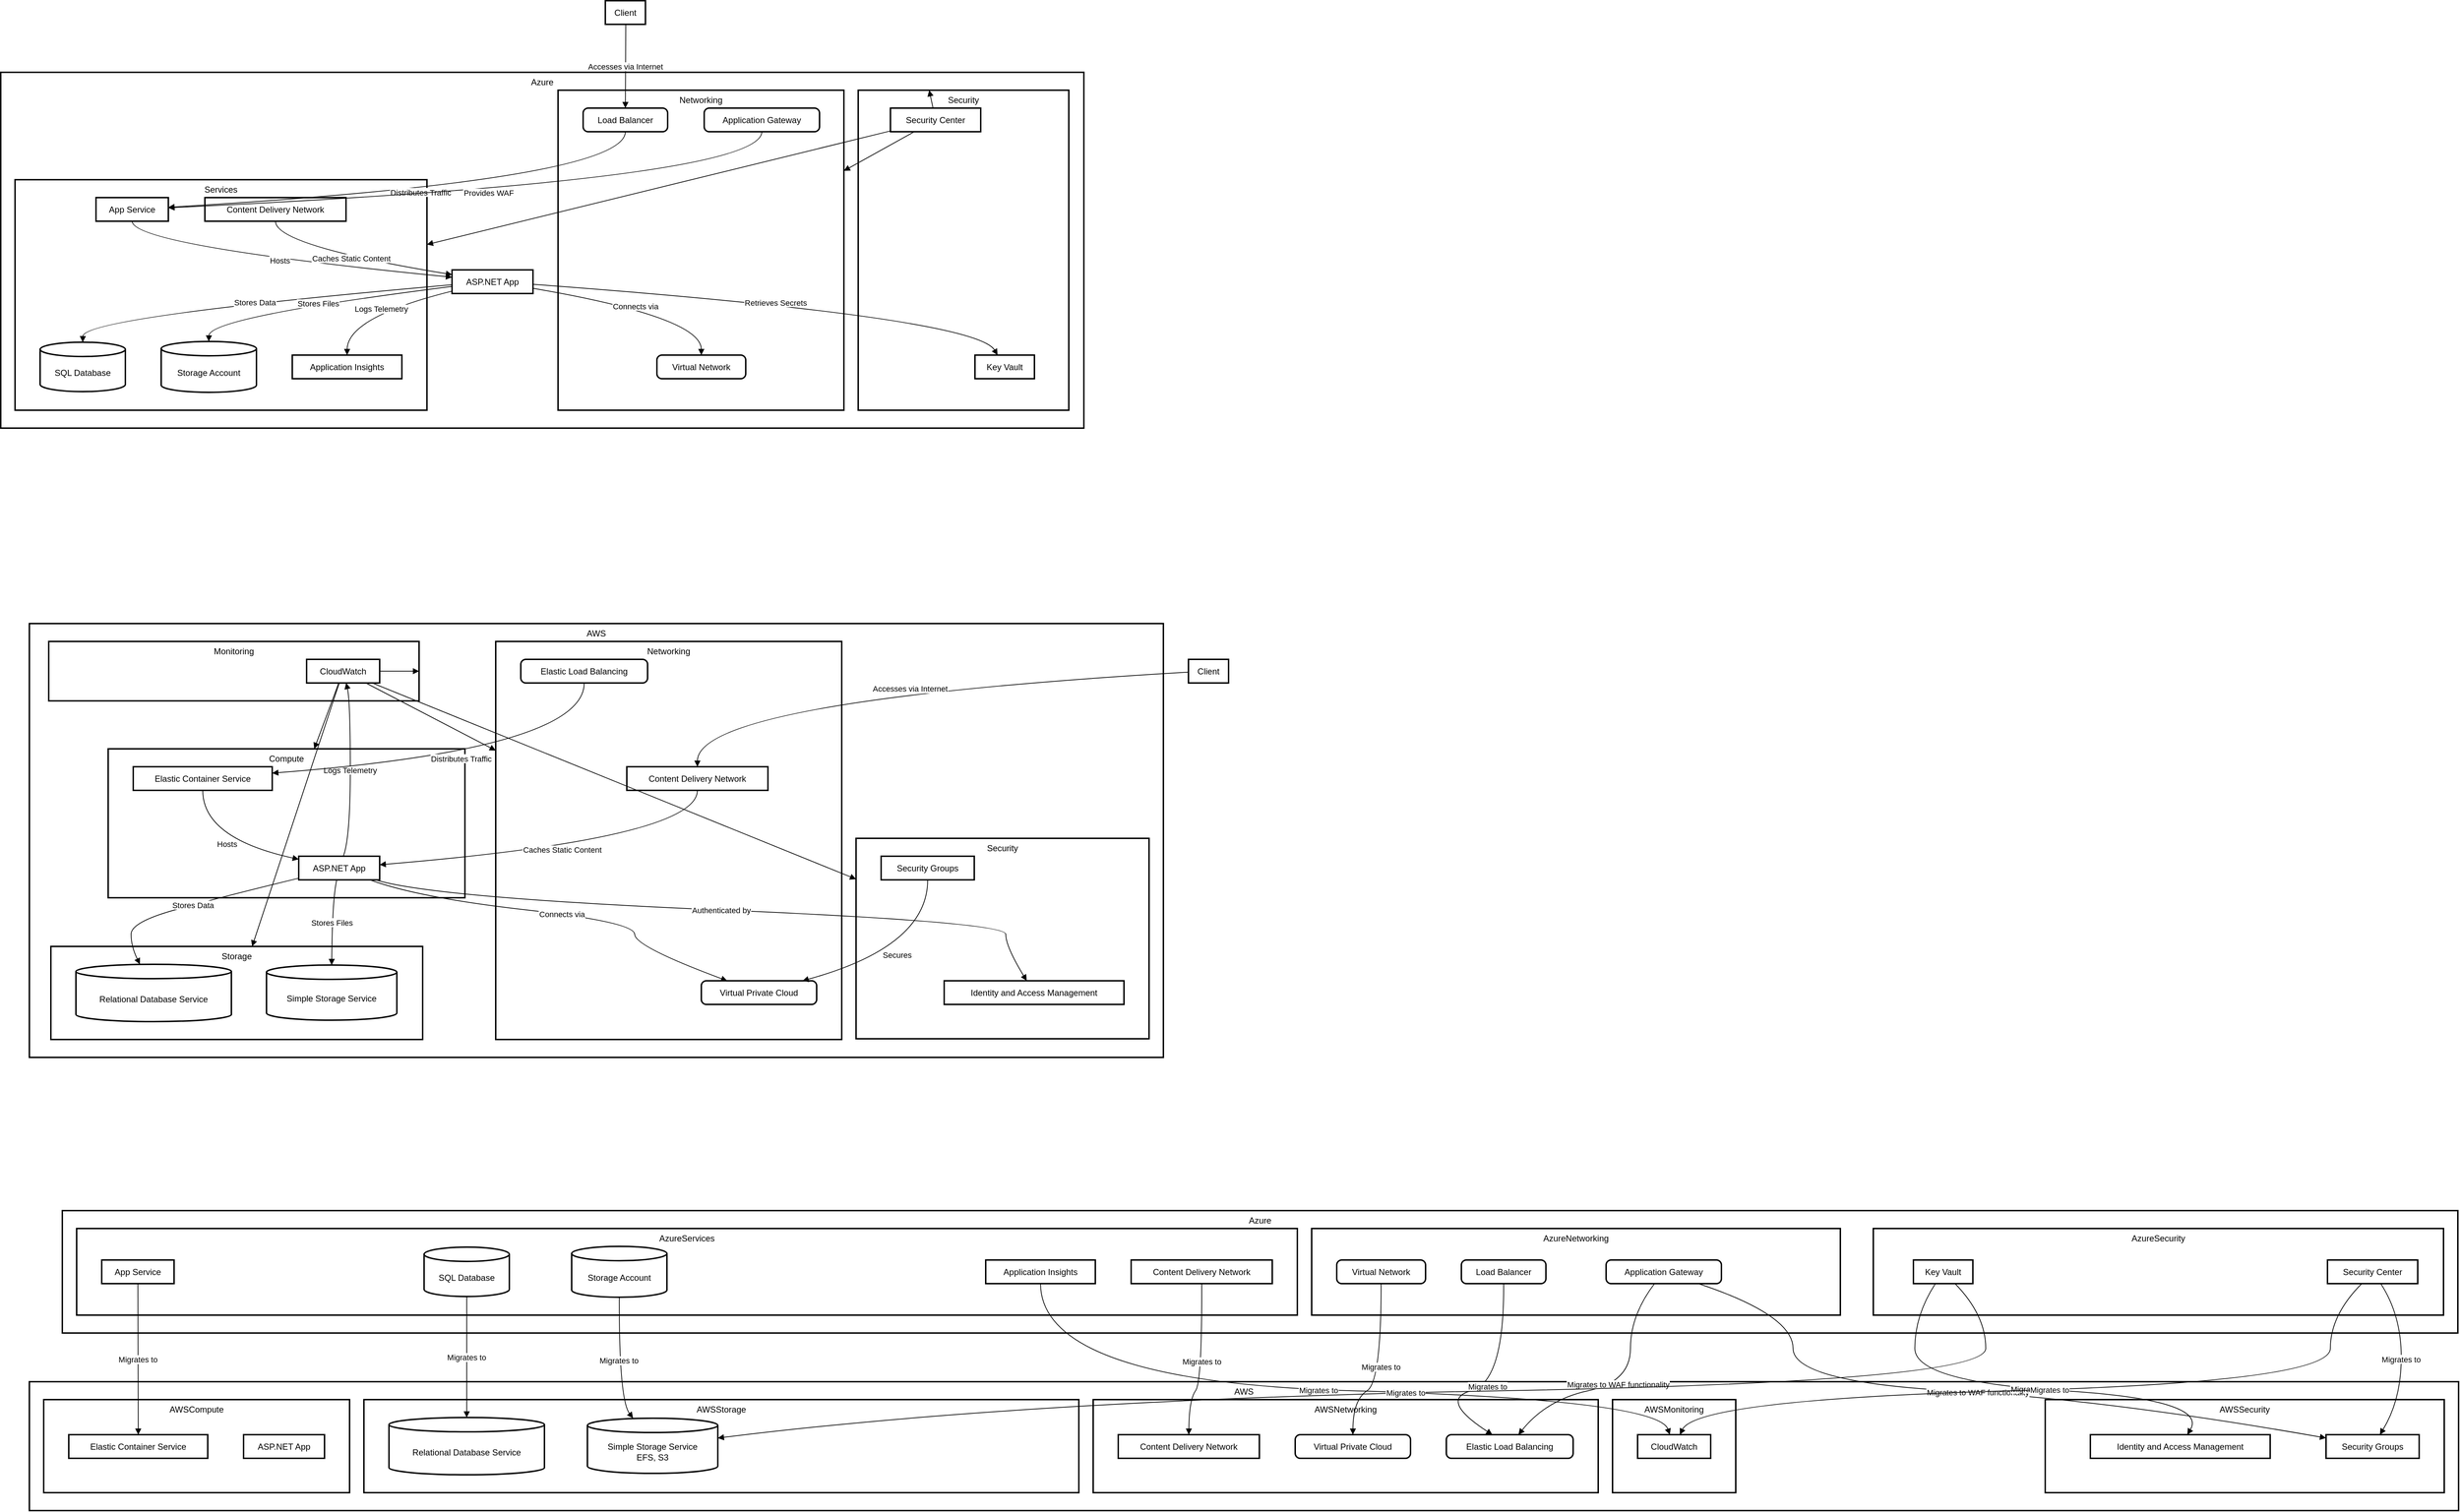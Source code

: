 <mxfile version="24.5.5" type="github">
  <diagram name="Page-1" id="OQjiXmflaJWMlj4Q_x97">
    <mxGraphModel dx="1149" dy="787" grid="1" gridSize="10" guides="1" tooltips="1" connect="1" arrows="1" fold="1" page="1" pageScale="1" pageWidth="850" pageHeight="1100" math="0" shadow="0">
      <root>
        <mxCell id="0" />
        <mxCell id="1" parent="0" />
        <mxCell id="usXnJbfVH1YQq9BXnYpf-1" value="Azure" style="whiteSpace=wrap;strokeWidth=2;verticalAlign=top;" vertex="1" parent="1">
          <mxGeometry x="20" y="120" width="1512" height="497" as="geometry" />
        </mxCell>
        <mxCell id="usXnJbfVH1YQq9BXnYpf-2" value="Services" style="whiteSpace=wrap;strokeWidth=2;verticalAlign=top;" vertex="1" parent="1">
          <mxGeometry x="40" y="270" width="575" height="322" as="geometry" />
        </mxCell>
        <mxCell id="usXnJbfVH1YQq9BXnYpf-3" value="Networking" style="whiteSpace=wrap;strokeWidth=2;verticalAlign=top;" vertex="1" parent="1">
          <mxGeometry x="798" y="145" width="399" height="447" as="geometry" />
        </mxCell>
        <mxCell id="usXnJbfVH1YQq9BXnYpf-4" value="Security" style="whiteSpace=wrap;strokeWidth=2;verticalAlign=top;" vertex="1" parent="1">
          <mxGeometry x="1217" y="145" width="294" height="447" as="geometry" />
        </mxCell>
        <mxCell id="usXnJbfVH1YQq9BXnYpf-5" value="ASP.NET App" style="whiteSpace=wrap;strokeWidth=2;" vertex="1" parent="1">
          <mxGeometry x="650" y="396" width="113" height="33" as="geometry" />
        </mxCell>
        <mxCell id="usXnJbfVH1YQq9BXnYpf-6" value="Key Vault" style="whiteSpace=wrap;strokeWidth=2;" vertex="1" parent="1">
          <mxGeometry x="1380" y="515" width="83" height="33" as="geometry" />
        </mxCell>
        <mxCell id="usXnJbfVH1YQq9BXnYpf-7" value="Security Center" style="whiteSpace=wrap;strokeWidth=2;" vertex="1" parent="1">
          <mxGeometry x="1262" y="170" width="126" height="33" as="geometry" />
        </mxCell>
        <mxCell id="usXnJbfVH1YQq9BXnYpf-8" value="Virtual Network" style="rounded=1;absoluteArcSize=1;arcSize=14;whiteSpace=wrap;strokeWidth=2;" vertex="1" parent="1">
          <mxGeometry x="936" y="515" width="124" height="33" as="geometry" />
        </mxCell>
        <mxCell id="usXnJbfVH1YQq9BXnYpf-9" value="Load Balancer" style="rounded=1;absoluteArcSize=1;arcSize=14;whiteSpace=wrap;strokeWidth=2;" vertex="1" parent="1">
          <mxGeometry x="833" y="170" width="118" height="33" as="geometry" />
        </mxCell>
        <mxCell id="usXnJbfVH1YQq9BXnYpf-10" value="Application Gateway" style="rounded=1;absoluteArcSize=1;arcSize=14;whiteSpace=wrap;strokeWidth=2;" vertex="1" parent="1">
          <mxGeometry x="1002" y="170" width="161" height="33" as="geometry" />
        </mxCell>
        <mxCell id="usXnJbfVH1YQq9BXnYpf-11" value="App Service" style="whiteSpace=wrap;strokeWidth=2;" vertex="1" parent="1">
          <mxGeometry x="153" y="295" width="101" height="33" as="geometry" />
        </mxCell>
        <mxCell id="usXnJbfVH1YQq9BXnYpf-12" value="SQL Database" style="shape=cylinder3;boundedLbl=1;backgroundOutline=1;size=10;strokeWidth=2;whiteSpace=wrap;" vertex="1" parent="1">
          <mxGeometry x="75" y="497" width="119" height="69" as="geometry" />
        </mxCell>
        <mxCell id="usXnJbfVH1YQq9BXnYpf-13" value="Storage Account" style="shape=cylinder3;boundedLbl=1;backgroundOutline=1;size=10;strokeWidth=2;whiteSpace=wrap;" vertex="1" parent="1">
          <mxGeometry x="244" y="496" width="133" height="71" as="geometry" />
        </mxCell>
        <mxCell id="usXnJbfVH1YQq9BXnYpf-14" value="Application Insights" style="whiteSpace=wrap;strokeWidth=2;" vertex="1" parent="1">
          <mxGeometry x="427" y="515" width="153" height="33" as="geometry" />
        </mxCell>
        <mxCell id="usXnJbfVH1YQq9BXnYpf-15" value="Content Delivery Network" style="whiteSpace=wrap;strokeWidth=2;" vertex="1" parent="1">
          <mxGeometry x="305" y="295" width="197" height="33" as="geometry" />
        </mxCell>
        <mxCell id="usXnJbfVH1YQq9BXnYpf-16" value="Client" style="whiteSpace=wrap;strokeWidth=2;" vertex="1" parent="1">
          <mxGeometry x="864" y="20" width="56" height="33" as="geometry" />
        </mxCell>
        <mxCell id="usXnJbfVH1YQq9BXnYpf-17" value="Accesses via Internet" style="curved=1;startArrow=none;endArrow=block;exitX=0.51;exitY=0.99;entryX=0.5;entryY=0.01;rounded=0;" edge="1" parent="1" source="usXnJbfVH1YQq9BXnYpf-16" target="usXnJbfVH1YQq9BXnYpf-9">
          <mxGeometry relative="1" as="geometry">
            <Array as="points" />
          </mxGeometry>
        </mxCell>
        <mxCell id="usXnJbfVH1YQq9BXnYpf-18" value="Hosts" style="curved=1;startArrow=none;endArrow=block;exitX=0.5;exitY=1;entryX=0;entryY=0.31;rounded=0;" edge="1" parent="1" source="usXnJbfVH1YQq9BXnYpf-11" target="usXnJbfVH1YQq9BXnYpf-5">
          <mxGeometry relative="1" as="geometry">
            <Array as="points">
              <mxPoint x="204" y="362" />
            </Array>
          </mxGeometry>
        </mxCell>
        <mxCell id="usXnJbfVH1YQq9BXnYpf-19" value="Stores Data" style="curved=1;startArrow=none;endArrow=block;exitX=0;exitY=0.63;entryX=0.5;entryY=0;rounded=0;" edge="1" parent="1" source="usXnJbfVH1YQq9BXnYpf-5" target="usXnJbfVH1YQq9BXnYpf-12">
          <mxGeometry relative="1" as="geometry">
            <Array as="points">
              <mxPoint x="135" y="462" />
            </Array>
          </mxGeometry>
        </mxCell>
        <mxCell id="usXnJbfVH1YQq9BXnYpf-20" value="Stores Files" style="curved=1;startArrow=none;endArrow=block;exitX=0;exitY=0.7;entryX=0.5;entryY=0;rounded=0;" edge="1" parent="1" source="usXnJbfVH1YQq9BXnYpf-5" target="usXnJbfVH1YQq9BXnYpf-13">
          <mxGeometry relative="1" as="geometry">
            <Array as="points">
              <mxPoint x="311" y="462" />
            </Array>
          </mxGeometry>
        </mxCell>
        <mxCell id="usXnJbfVH1YQq9BXnYpf-21" value="Logs Telemetry" style="curved=1;startArrow=none;endArrow=block;exitX=0;exitY=0.9;entryX=0.5;entryY=0;rounded=0;" edge="1" parent="1" source="usXnJbfVH1YQq9BXnYpf-5" target="usXnJbfVH1YQq9BXnYpf-14">
          <mxGeometry relative="1" as="geometry">
            <Array as="points">
              <mxPoint x="504" y="462" />
            </Array>
          </mxGeometry>
        </mxCell>
        <mxCell id="usXnJbfVH1YQq9BXnYpf-22" value="Caches Static Content" style="curved=1;startArrow=none;endArrow=block;exitX=0.5;exitY=1;entryX=0;entryY=0.2;rounded=0;" edge="1" parent="1" source="usXnJbfVH1YQq9BXnYpf-15" target="usXnJbfVH1YQq9BXnYpf-5">
          <mxGeometry relative="1" as="geometry">
            <Array as="points">
              <mxPoint x="403" y="362" />
            </Array>
          </mxGeometry>
        </mxCell>
        <mxCell id="usXnJbfVH1YQq9BXnYpf-23" value="Connects via" style="curved=1;startArrow=none;endArrow=block;exitX=1;exitY=0.78;entryX=0.5;entryY=0;rounded=0;" edge="1" parent="1" source="usXnJbfVH1YQq9BXnYpf-5" target="usXnJbfVH1YQq9BXnYpf-8">
          <mxGeometry relative="1" as="geometry">
            <Array as="points">
              <mxPoint x="998" y="462" />
            </Array>
          </mxGeometry>
        </mxCell>
        <mxCell id="usXnJbfVH1YQq9BXnYpf-24" value="Distributes Traffic" style="curved=1;startArrow=none;endArrow=block;exitX=0.5;exitY=0.99;entryX=1.01;entryY=0.41;rounded=0;" edge="1" parent="1" source="usXnJbfVH1YQq9BXnYpf-9" target="usXnJbfVH1YQq9BXnYpf-11">
          <mxGeometry relative="1" as="geometry">
            <Array as="points">
              <mxPoint x="892" y="270" />
            </Array>
          </mxGeometry>
        </mxCell>
        <mxCell id="usXnJbfVH1YQq9BXnYpf-25" value="Provides WAF" style="curved=1;startArrow=none;endArrow=block;exitX=0.5;exitY=0.99;entryX=1.01;entryY=0.43;rounded=0;" edge="1" parent="1" source="usXnJbfVH1YQq9BXnYpf-10" target="usXnJbfVH1YQq9BXnYpf-11">
          <mxGeometry relative="1" as="geometry">
            <Array as="points">
              <mxPoint x="1082" y="270" />
            </Array>
          </mxGeometry>
        </mxCell>
        <mxCell id="usXnJbfVH1YQq9BXnYpf-26" value="Retrieves Secrets" style="curved=1;startArrow=none;endArrow=block;exitX=1;exitY=0.61;entryX=0.38;entryY=0;rounded=0;" edge="1" parent="1" source="usXnJbfVH1YQq9BXnYpf-5" target="usXnJbfVH1YQq9BXnYpf-6">
          <mxGeometry relative="1" as="geometry">
            <Array as="points">
              <mxPoint x="1380" y="462" />
            </Array>
          </mxGeometry>
        </mxCell>
        <mxCell id="usXnJbfVH1YQq9BXnYpf-27" value="" style="curved=1;startArrow=none;endArrow=block;rounded=0;" edge="1" parent="1" source="usXnJbfVH1YQq9BXnYpf-7" target="usXnJbfVH1YQq9BXnYpf-2">
          <mxGeometry relative="1" as="geometry">
            <Array as="points" />
          </mxGeometry>
        </mxCell>
        <mxCell id="usXnJbfVH1YQq9BXnYpf-28" value="" style="curved=1;startArrow=none;endArrow=block;rounded=0;" edge="1" parent="1" source="usXnJbfVH1YQq9BXnYpf-7" target="usXnJbfVH1YQq9BXnYpf-3">
          <mxGeometry relative="1" as="geometry">
            <Array as="points" />
          </mxGeometry>
        </mxCell>
        <mxCell id="usXnJbfVH1YQq9BXnYpf-29" value="" style="curved=1;startArrow=none;endArrow=block;rounded=0;" edge="1" parent="1" source="usXnJbfVH1YQq9BXnYpf-7" target="usXnJbfVH1YQq9BXnYpf-4">
          <mxGeometry relative="1" as="geometry">
            <Array as="points" />
          </mxGeometry>
        </mxCell>
        <mxCell id="usXnJbfVH1YQq9BXnYpf-30" value="AWS" style="whiteSpace=wrap;strokeWidth=2;verticalAlign=top;" vertex="1" parent="1">
          <mxGeometry x="60" y="890" width="1583" height="606" as="geometry" />
        </mxCell>
        <mxCell id="usXnJbfVH1YQq9BXnYpf-31" value="Compute" style="whiteSpace=wrap;strokeWidth=2;verticalAlign=top;" vertex="1" parent="1">
          <mxGeometry x="170" y="1065" width="498" height="208" as="geometry" />
        </mxCell>
        <mxCell id="usXnJbfVH1YQq9BXnYpf-32" value="Storage" style="whiteSpace=wrap;strokeWidth=2;verticalAlign=top;" vertex="1" parent="1">
          <mxGeometry x="90" y="1341" width="519" height="130" as="geometry" />
        </mxCell>
        <mxCell id="usXnJbfVH1YQq9BXnYpf-33" value="Networking" style="whiteSpace=wrap;strokeWidth=2;verticalAlign=top;" vertex="1" parent="1">
          <mxGeometry x="711" y="915" width="483" height="556" as="geometry" />
        </mxCell>
        <mxCell id="usXnJbfVH1YQq9BXnYpf-34" value="Monitoring" style="whiteSpace=wrap;strokeWidth=2;verticalAlign=top;" vertex="1" parent="1">
          <mxGeometry x="87" y="915" width="517" height="83" as="geometry" />
        </mxCell>
        <mxCell id="usXnJbfVH1YQq9BXnYpf-35" value="Security" style="whiteSpace=wrap;strokeWidth=2;verticalAlign=top;" vertex="1" parent="1">
          <mxGeometry x="1214" y="1190" width="409" height="280" as="geometry" />
        </mxCell>
        <mxCell id="usXnJbfVH1YQq9BXnYpf-36" value="Identity and Access Management" style="whiteSpace=wrap;strokeWidth=2;" vertex="1" parent="1">
          <mxGeometry x="1337" y="1389" width="251" height="33" as="geometry" />
        </mxCell>
        <mxCell id="usXnJbfVH1YQq9BXnYpf-37" value="Security Groups" style="whiteSpace=wrap;strokeWidth=2;" vertex="1" parent="1">
          <mxGeometry x="1249" y="1215" width="130" height="33" as="geometry" />
        </mxCell>
        <mxCell id="usXnJbfVH1YQq9BXnYpf-38" value="CloudWatch" style="whiteSpace=wrap;strokeWidth=2;" vertex="1" parent="1">
          <mxGeometry x="447" y="940" width="102" height="33" as="geometry" />
        </mxCell>
        <mxCell id="usXnJbfVH1YQq9BXnYpf-39" value="Virtual Private Cloud" style="rounded=1;absoluteArcSize=1;arcSize=14;whiteSpace=wrap;strokeWidth=2;" vertex="1" parent="1">
          <mxGeometry x="998" y="1389" width="161" height="33" as="geometry" />
        </mxCell>
        <mxCell id="usXnJbfVH1YQq9BXnYpf-40" value="Elastic Load Balancing" style="rounded=1;absoluteArcSize=1;arcSize=14;whiteSpace=wrap;strokeWidth=2;" vertex="1" parent="1">
          <mxGeometry x="746" y="940" width="177" height="33" as="geometry" />
        </mxCell>
        <mxCell id="usXnJbfVH1YQq9BXnYpf-41" value="Content Delivery Network" style="whiteSpace=wrap;strokeWidth=2;" vertex="1" parent="1">
          <mxGeometry x="894" y="1090" width="197" height="33" as="geometry" />
        </mxCell>
        <mxCell id="usXnJbfVH1YQq9BXnYpf-42" value="Relational Database Service" style="shape=cylinder3;boundedLbl=1;backgroundOutline=1;size=10;strokeWidth=2;whiteSpace=wrap;" vertex="1" parent="1">
          <mxGeometry x="125" y="1366" width="217" height="80" as="geometry" />
        </mxCell>
        <mxCell id="usXnJbfVH1YQq9BXnYpf-43" value="Simple Storage Service" style="shape=cylinder3;boundedLbl=1;backgroundOutline=1;size=10;strokeWidth=2;whiteSpace=wrap;" vertex="1" parent="1">
          <mxGeometry x="391" y="1367" width="182" height="77" as="geometry" />
        </mxCell>
        <mxCell id="usXnJbfVH1YQq9BXnYpf-44" value="Elastic Container Service" style="whiteSpace=wrap;strokeWidth=2;" vertex="1" parent="1">
          <mxGeometry x="205" y="1090" width="194" height="33" as="geometry" />
        </mxCell>
        <mxCell id="usXnJbfVH1YQq9BXnYpf-45" value="ASP.NET App" style="whiteSpace=wrap;strokeWidth=2;" vertex="1" parent="1">
          <mxGeometry x="436" y="1215" width="113" height="33" as="geometry" />
        </mxCell>
        <mxCell id="usXnJbfVH1YQq9BXnYpf-46" value="Client" style="whiteSpace=wrap;strokeWidth=2;" vertex="1" parent="1">
          <mxGeometry x="1678" y="940" width="56" height="33" as="geometry" />
        </mxCell>
        <mxCell id="usXnJbfVH1YQq9BXnYpf-47" value="Accesses via Internet" style="curved=1;startArrow=none;endArrow=block;exitX=0;exitY=0.54;entryX=0.5;entryY=0.01;rounded=0;" edge="1" parent="1" source="usXnJbfVH1YQq9BXnYpf-46" target="usXnJbfVH1YQq9BXnYpf-41">
          <mxGeometry relative="1" as="geometry">
            <Array as="points">
              <mxPoint x="993" y="998" />
            </Array>
          </mxGeometry>
        </mxCell>
        <mxCell id="usXnJbfVH1YQq9BXnYpf-48" value="Hosts" style="curved=1;startArrow=none;endArrow=block;exitX=0.5;exitY=0.99;entryX=0;entryY=0.13;rounded=0;" edge="1" parent="1" source="usXnJbfVH1YQq9BXnYpf-44" target="usXnJbfVH1YQq9BXnYpf-45">
          <mxGeometry relative="1" as="geometry">
            <Array as="points">
              <mxPoint x="302" y="1190" />
            </Array>
          </mxGeometry>
        </mxCell>
        <mxCell id="usXnJbfVH1YQq9BXnYpf-49" value="Stores Data" style="curved=1;startArrow=none;endArrow=block;exitX=0;exitY=0.93;entryX=0.41;entryY=-0.01;rounded=0;" edge="1" parent="1" source="usXnJbfVH1YQq9BXnYpf-45" target="usXnJbfVH1YQq9BXnYpf-42">
          <mxGeometry relative="1" as="geometry">
            <Array as="points">
              <mxPoint x="324" y="1273" />
              <mxPoint x="202" y="1307" />
              <mxPoint x="202" y="1341" />
            </Array>
          </mxGeometry>
        </mxCell>
        <mxCell id="usXnJbfVH1YQq9BXnYpf-50" value="Stores Files" style="curved=1;startArrow=none;endArrow=block;exitX=0.47;exitY=1;entryX=0.5;entryY=0;rounded=0;" edge="1" parent="1" source="usXnJbfVH1YQq9BXnYpf-45" target="usXnJbfVH1YQq9BXnYpf-43">
          <mxGeometry relative="1" as="geometry">
            <Array as="points">
              <mxPoint x="483" y="1273" />
            </Array>
          </mxGeometry>
        </mxCell>
        <mxCell id="usXnJbfVH1YQq9BXnYpf-51" value="Logs Telemetry" style="curved=1;startArrow=none;endArrow=block;exitX=0.55;exitY=0.01;entryX=0.54;entryY=0.99;rounded=0;" edge="1" parent="1" source="usXnJbfVH1YQq9BXnYpf-45" target="usXnJbfVH1YQq9BXnYpf-38">
          <mxGeometry relative="1" as="geometry">
            <Array as="points">
              <mxPoint x="508" y="1190" />
              <mxPoint x="508" y="998" />
            </Array>
          </mxGeometry>
        </mxCell>
        <mxCell id="usXnJbfVH1YQq9BXnYpf-52" value="Caches Static Content" style="curved=1;startArrow=none;endArrow=block;exitX=0.5;exitY=0.99;entryX=1;entryY=0.36;rounded=0;" edge="1" parent="1" source="usXnJbfVH1YQq9BXnYpf-41" target="usXnJbfVH1YQq9BXnYpf-45">
          <mxGeometry relative="1" as="geometry">
            <Array as="points">
              <mxPoint x="993" y="1190" />
            </Array>
          </mxGeometry>
        </mxCell>
        <mxCell id="usXnJbfVH1YQq9BXnYpf-53" value="Connects via" style="curved=1;startArrow=none;endArrow=block;exitX=0.88;exitY=1;entryX=0.23;entryY=0.01;rounded=0;" edge="1" parent="1" source="usXnJbfVH1YQq9BXnYpf-45" target="usXnJbfVH1YQq9BXnYpf-39">
          <mxGeometry relative="1" as="geometry">
            <Array as="points">
              <mxPoint x="603" y="1273" />
              <mxPoint x="905" y="1307" />
              <mxPoint x="905" y="1341" />
            </Array>
          </mxGeometry>
        </mxCell>
        <mxCell id="usXnJbfVH1YQq9BXnYpf-54" value="Distributes Traffic" style="curved=1;startArrow=none;endArrow=block;exitX=0.5;exitY=0.99;entryX=1;entryY=0.27;rounded=0;" edge="1" parent="1" source="usXnJbfVH1YQq9BXnYpf-40" target="usXnJbfVH1YQq9BXnYpf-44">
          <mxGeometry relative="1" as="geometry">
            <Array as="points">
              <mxPoint x="835" y="1065" />
            </Array>
          </mxGeometry>
        </mxCell>
        <mxCell id="usXnJbfVH1YQq9BXnYpf-55" value="Secures" style="curved=1;startArrow=none;endArrow=block;exitX=0.5;exitY=1;entryX=0.87;entryY=0.01;rounded=0;" edge="1" parent="1" source="usXnJbfVH1YQq9BXnYpf-37" target="usXnJbfVH1YQq9BXnYpf-39">
          <mxGeometry relative="1" as="geometry">
            <Array as="points">
              <mxPoint x="1314" y="1341" />
            </Array>
          </mxGeometry>
        </mxCell>
        <mxCell id="usXnJbfVH1YQq9BXnYpf-56" value="Authenticated by" style="curved=1;startArrow=none;endArrow=block;exitX=0.95;exitY=1;entryX=0.46;entryY=0.01;rounded=0;" edge="1" parent="1" source="usXnJbfVH1YQq9BXnYpf-45" target="usXnJbfVH1YQq9BXnYpf-36">
          <mxGeometry relative="1" as="geometry">
            <Array as="points">
              <mxPoint x="623" y="1273" />
              <mxPoint x="1423" y="1307" />
              <mxPoint x="1423" y="1341" />
            </Array>
          </mxGeometry>
        </mxCell>
        <mxCell id="usXnJbfVH1YQq9BXnYpf-57" value="" style="curved=1;startArrow=none;endArrow=block;rounded=0;" edge="1" parent="1" source="usXnJbfVH1YQq9BXnYpf-38" target="usXnJbfVH1YQq9BXnYpf-31">
          <mxGeometry relative="1" as="geometry">
            <Array as="points" />
          </mxGeometry>
        </mxCell>
        <mxCell id="usXnJbfVH1YQq9BXnYpf-58" value="" style="curved=1;startArrow=none;endArrow=block;rounded=0;" edge="1" parent="1" source="usXnJbfVH1YQq9BXnYpf-38" target="usXnJbfVH1YQq9BXnYpf-32">
          <mxGeometry relative="1" as="geometry">
            <Array as="points" />
          </mxGeometry>
        </mxCell>
        <mxCell id="usXnJbfVH1YQq9BXnYpf-59" value="" style="curved=1;startArrow=none;endArrow=block;rounded=0;" edge="1" parent="1" source="usXnJbfVH1YQq9BXnYpf-38" target="usXnJbfVH1YQq9BXnYpf-33">
          <mxGeometry relative="1" as="geometry">
            <Array as="points" />
          </mxGeometry>
        </mxCell>
        <mxCell id="usXnJbfVH1YQq9BXnYpf-60" value="" style="curved=1;startArrow=none;endArrow=block;rounded=0;" edge="1" parent="1" source="usXnJbfVH1YQq9BXnYpf-38" target="usXnJbfVH1YQq9BXnYpf-34">
          <mxGeometry relative="1" as="geometry">
            <Array as="points" />
          </mxGeometry>
        </mxCell>
        <mxCell id="usXnJbfVH1YQq9BXnYpf-61" value="" style="curved=1;startArrow=none;endArrow=block;rounded=0;" edge="1" parent="1" source="usXnJbfVH1YQq9BXnYpf-38" target="usXnJbfVH1YQq9BXnYpf-35">
          <mxGeometry relative="1" as="geometry">
            <Array as="points" />
          </mxGeometry>
        </mxCell>
        <mxCell id="usXnJbfVH1YQq9BXnYpf-146" value="AWS" style="whiteSpace=wrap;strokeWidth=2;verticalAlign=top;" vertex="1" parent="1">
          <mxGeometry x="60" y="1949" width="3391" height="180" as="geometry" />
        </mxCell>
        <mxCell id="usXnJbfVH1YQq9BXnYpf-147" value="AWSCompute" style="whiteSpace=wrap;strokeWidth=2;verticalAlign=top;" vertex="1" parent="1">
          <mxGeometry x="80" y="1974" width="427" height="130" as="geometry" />
        </mxCell>
        <mxCell id="usXnJbfVH1YQq9BXnYpf-148" value="AWSStorage" style="whiteSpace=wrap;strokeWidth=2;verticalAlign=top;" vertex="1" parent="1">
          <mxGeometry x="527" y="1974" width="998" height="130" as="geometry" />
        </mxCell>
        <mxCell id="usXnJbfVH1YQq9BXnYpf-149" value="AWSNetworking" style="whiteSpace=wrap;strokeWidth=2;verticalAlign=top;" vertex="1" parent="1">
          <mxGeometry x="1545" y="1974" width="705" height="130" as="geometry" />
        </mxCell>
        <mxCell id="usXnJbfVH1YQq9BXnYpf-150" value="AWSMonitoring" style="whiteSpace=wrap;strokeWidth=2;verticalAlign=top;" vertex="1" parent="1">
          <mxGeometry x="2270" y="1974" width="172" height="130" as="geometry" />
        </mxCell>
        <mxCell id="usXnJbfVH1YQq9BXnYpf-151" value="AWSSecurity" style="whiteSpace=wrap;strokeWidth=2;verticalAlign=top;" vertex="1" parent="1">
          <mxGeometry x="2874" y="1974" width="557" height="130" as="geometry" />
        </mxCell>
        <mxCell id="usXnJbfVH1YQq9BXnYpf-152" value="Identity and Access Management" style="whiteSpace=wrap;strokeWidth=2;" vertex="1" parent="1">
          <mxGeometry x="2937" y="2023" width="251" height="33" as="geometry" />
        </mxCell>
        <mxCell id="usXnJbfVH1YQq9BXnYpf-153" value="Security Groups" style="whiteSpace=wrap;strokeWidth=2;" vertex="1" parent="1">
          <mxGeometry x="3266" y="2023" width="130" height="33" as="geometry" />
        </mxCell>
        <mxCell id="usXnJbfVH1YQq9BXnYpf-154" value="CloudWatch" style="whiteSpace=wrap;strokeWidth=2;" vertex="1" parent="1">
          <mxGeometry x="2305" y="2023" width="102" height="33" as="geometry" />
        </mxCell>
        <mxCell id="usXnJbfVH1YQq9BXnYpf-155" value="Virtual Private Cloud" style="rounded=1;absoluteArcSize=1;arcSize=14;whiteSpace=wrap;strokeWidth=2;" vertex="1" parent="1">
          <mxGeometry x="1827" y="2023" width="161" height="33" as="geometry" />
        </mxCell>
        <mxCell id="usXnJbfVH1YQq9BXnYpf-156" value="Elastic Load Balancing" style="rounded=1;absoluteArcSize=1;arcSize=14;whiteSpace=wrap;strokeWidth=2;" vertex="1" parent="1">
          <mxGeometry x="2038" y="2023" width="177" height="33" as="geometry" />
        </mxCell>
        <mxCell id="usXnJbfVH1YQq9BXnYpf-157" value="Content Delivery Network" style="whiteSpace=wrap;strokeWidth=2;" vertex="1" parent="1">
          <mxGeometry x="1580" y="2023" width="197" height="33" as="geometry" />
        </mxCell>
        <mxCell id="usXnJbfVH1YQq9BXnYpf-158" value="Relational Database Service" style="shape=cylinder3;boundedLbl=1;backgroundOutline=1;size=10;strokeWidth=2;whiteSpace=wrap;" vertex="1" parent="1">
          <mxGeometry x="562" y="1999" width="217" height="80" as="geometry" />
        </mxCell>
        <mxCell id="usXnJbfVH1YQq9BXnYpf-159" value="Simple Storage Service&#xa;EFS, S3" style="shape=cylinder3;boundedLbl=1;backgroundOutline=1;size=10;strokeWidth=2;whiteSpace=wrap;" vertex="1" parent="1">
          <mxGeometry x="839" y="2000" width="182" height="77" as="geometry" />
        </mxCell>
        <mxCell id="usXnJbfVH1YQq9BXnYpf-160" value="Elastic Container Service" style="whiteSpace=wrap;strokeWidth=2;" vertex="1" parent="1">
          <mxGeometry x="115" y="2023" width="194" height="33" as="geometry" />
        </mxCell>
        <mxCell id="usXnJbfVH1YQq9BXnYpf-161" value="ASP.NET App" style="whiteSpace=wrap;strokeWidth=2;" vertex="1" parent="1">
          <mxGeometry x="359" y="2023" width="113" height="33" as="geometry" />
        </mxCell>
        <mxCell id="usXnJbfVH1YQq9BXnYpf-162" value="Azure" style="whiteSpace=wrap;strokeWidth=2;verticalAlign=top;" vertex="1" parent="1">
          <mxGeometry x="106" y="1710" width="3344" height="171" as="geometry" />
        </mxCell>
        <mxCell id="usXnJbfVH1YQq9BXnYpf-163" value="AzureServices" style="whiteSpace=wrap;strokeWidth=2;verticalAlign=top;" vertex="1" parent="1">
          <mxGeometry x="126" y="1735" width="1704" height="121" as="geometry" />
        </mxCell>
        <mxCell id="usXnJbfVH1YQq9BXnYpf-164" value="AzureNetworking" style="whiteSpace=wrap;strokeWidth=2;verticalAlign=top;" vertex="1" parent="1">
          <mxGeometry x="1850" y="1735" width="738" height="121" as="geometry" />
        </mxCell>
        <mxCell id="usXnJbfVH1YQq9BXnYpf-165" value="AzureSecurity" style="whiteSpace=wrap;strokeWidth=2;verticalAlign=top;" vertex="1" parent="1">
          <mxGeometry x="2634" y="1735" width="796" height="121" as="geometry" />
        </mxCell>
        <mxCell id="usXnJbfVH1YQq9BXnYpf-166" value="Key Vault" style="whiteSpace=wrap;strokeWidth=2;" vertex="1" parent="1">
          <mxGeometry x="2690" y="1779" width="83" height="33" as="geometry" />
        </mxCell>
        <mxCell id="usXnJbfVH1YQq9BXnYpf-167" value="Security Center" style="whiteSpace=wrap;strokeWidth=2;" vertex="1" parent="1">
          <mxGeometry x="3268" y="1779" width="126" height="33" as="geometry" />
        </mxCell>
        <mxCell id="usXnJbfVH1YQq9BXnYpf-168" value="Virtual Network" style="rounded=1;absoluteArcSize=1;arcSize=14;whiteSpace=wrap;strokeWidth=2;" vertex="1" parent="1">
          <mxGeometry x="1885" y="1779" width="124" height="33" as="geometry" />
        </mxCell>
        <mxCell id="usXnJbfVH1YQq9BXnYpf-169" value="Load Balancer" style="rounded=1;absoluteArcSize=1;arcSize=14;whiteSpace=wrap;strokeWidth=2;" vertex="1" parent="1">
          <mxGeometry x="2059" y="1779" width="118" height="33" as="geometry" />
        </mxCell>
        <mxCell id="usXnJbfVH1YQq9BXnYpf-170" value="Application Gateway" style="rounded=1;absoluteArcSize=1;arcSize=14;whiteSpace=wrap;strokeWidth=2;" vertex="1" parent="1">
          <mxGeometry x="2261" y="1779" width="161" height="33" as="geometry" />
        </mxCell>
        <mxCell id="usXnJbfVH1YQq9BXnYpf-171" value="App Service" style="whiteSpace=wrap;strokeWidth=2;" vertex="1" parent="1">
          <mxGeometry x="161" y="1779" width="101" height="33" as="geometry" />
        </mxCell>
        <mxCell id="usXnJbfVH1YQq9BXnYpf-172" value="SQL Database" style="shape=cylinder3;boundedLbl=1;backgroundOutline=1;size=10;strokeWidth=2;whiteSpace=wrap;" vertex="1" parent="1">
          <mxGeometry x="611" y="1761" width="119" height="69" as="geometry" />
        </mxCell>
        <mxCell id="usXnJbfVH1YQq9BXnYpf-173" value="Storage Account" style="shape=cylinder3;boundedLbl=1;backgroundOutline=1;size=10;strokeWidth=2;whiteSpace=wrap;" vertex="1" parent="1">
          <mxGeometry x="817" y="1760" width="133" height="71" as="geometry" />
        </mxCell>
        <mxCell id="usXnJbfVH1YQq9BXnYpf-174" value="Application Insights" style="whiteSpace=wrap;strokeWidth=2;" vertex="1" parent="1">
          <mxGeometry x="1395" y="1779" width="153" height="33" as="geometry" />
        </mxCell>
        <mxCell id="usXnJbfVH1YQq9BXnYpf-175" value="Content Delivery Network" style="whiteSpace=wrap;strokeWidth=2;" vertex="1" parent="1">
          <mxGeometry x="1598" y="1779" width="197" height="33" as="geometry" />
        </mxCell>
        <mxCell id="usXnJbfVH1YQq9BXnYpf-176" value="Migrates to" style="curved=1;startArrow=none;endArrow=block;exitX=0.5;exitY=1;entryX=0.5;entryY=-0.01;rounded=0;" edge="1" parent="1" source="usXnJbfVH1YQq9BXnYpf-171" target="usXnJbfVH1YQq9BXnYpf-160">
          <mxGeometry relative="1" as="geometry">
            <Array as="points" />
          </mxGeometry>
        </mxCell>
        <mxCell id="usXnJbfVH1YQq9BXnYpf-177" value="Migrates to" style="curved=1;startArrow=none;endArrow=block;exitX=0.5;exitY=1;entryX=0.5;entryY=0;rounded=0;" edge="1" parent="1" source="usXnJbfVH1YQq9BXnYpf-172" target="usXnJbfVH1YQq9BXnYpf-158">
          <mxGeometry relative="1" as="geometry">
            <Array as="points" />
          </mxGeometry>
        </mxCell>
        <mxCell id="usXnJbfVH1YQq9BXnYpf-178" value="Migrates to" style="curved=1;startArrow=none;endArrow=block;exitX=0.5;exitY=1;entryX=0.35;entryY=0;rounded=0;" edge="1" parent="1" source="usXnJbfVH1YQq9BXnYpf-173" target="usXnJbfVH1YQq9BXnYpf-159">
          <mxGeometry relative="1" as="geometry">
            <Array as="points">
              <mxPoint x="883" y="1974" />
            </Array>
          </mxGeometry>
        </mxCell>
        <mxCell id="usXnJbfVH1YQq9BXnYpf-179" value="Migrates to" style="curved=1;startArrow=none;endArrow=block;exitX=0.5;exitY=1;entryX=0.44;entryY=-0.01;rounded=0;" edge="1" parent="1" source="usXnJbfVH1YQq9BXnYpf-174" target="usXnJbfVH1YQq9BXnYpf-154">
          <mxGeometry relative="1" as="geometry">
            <Array as="points">
              <mxPoint x="1472" y="1949" />
              <mxPoint x="2333" y="1974" />
            </Array>
          </mxGeometry>
        </mxCell>
        <mxCell id="usXnJbfVH1YQq9BXnYpf-180" value="Migrates to" style="curved=1;startArrow=none;endArrow=block;exitX=0.5;exitY=1;entryX=0.5;entryY=-0.01;rounded=0;" edge="1" parent="1" source="usXnJbfVH1YQq9BXnYpf-175" target="usXnJbfVH1YQq9BXnYpf-157">
          <mxGeometry relative="1" as="geometry">
            <Array as="points">
              <mxPoint x="1697" y="1949" />
              <mxPoint x="1679" y="1974" />
            </Array>
          </mxGeometry>
        </mxCell>
        <mxCell id="usXnJbfVH1YQq9BXnYpf-181" value="Migrates to" style="curved=1;startArrow=none;endArrow=block;exitX=0.5;exitY=1;entryX=0.5;entryY=-0.01;rounded=0;" edge="1" parent="1" source="usXnJbfVH1YQq9BXnYpf-168" target="usXnJbfVH1YQq9BXnYpf-155">
          <mxGeometry relative="1" as="geometry">
            <Array as="points">
              <mxPoint x="1947" y="1949" />
              <mxPoint x="1908" y="1974" />
            </Array>
          </mxGeometry>
        </mxCell>
        <mxCell id="usXnJbfVH1YQq9BXnYpf-182" value="Migrates to" style="curved=1;startArrow=none;endArrow=block;exitX=0.5;exitY=1;entryX=0.36;entryY=-0.01;rounded=0;" edge="1" parent="1" source="usXnJbfVH1YQq9BXnYpf-169" target="usXnJbfVH1YQq9BXnYpf-156">
          <mxGeometry relative="1" as="geometry">
            <Array as="points">
              <mxPoint x="2119" y="1949" />
              <mxPoint x="2027" y="1974" />
            </Array>
          </mxGeometry>
        </mxCell>
        <mxCell id="usXnJbfVH1YQq9BXnYpf-183" value="Migrates to WAF functionality" style="curved=1;startArrow=none;endArrow=block;exitX=0.42;exitY=1;entryX=0.57;entryY=-0.01;rounded=0;" edge="1" parent="1" source="usXnJbfVH1YQq9BXnYpf-170" target="usXnJbfVH1YQq9BXnYpf-156">
          <mxGeometry relative="1" as="geometry">
            <Array as="points">
              <mxPoint x="2295" y="1856" />
              <mxPoint x="2295" y="1949" />
              <mxPoint x="2178" y="1974" />
            </Array>
          </mxGeometry>
        </mxCell>
        <mxCell id="usXnJbfVH1YQq9BXnYpf-184" value="Migrates to WAF functionality" style="curved=1;startArrow=none;endArrow=block;exitX=0.8;exitY=1;entryX=0;entryY=0.14;rounded=0;" edge="1" parent="1" source="usXnJbfVH1YQq9BXnYpf-170" target="usXnJbfVH1YQq9BXnYpf-153">
          <mxGeometry relative="1" as="geometry">
            <Array as="points">
              <mxPoint x="2522" y="1856" />
              <mxPoint x="2522" y="1949" />
              <mxPoint x="2960" y="1974" />
            </Array>
          </mxGeometry>
        </mxCell>
        <mxCell id="usXnJbfVH1YQq9BXnYpf-185" value="Migrates to" style="curved=1;startArrow=none;endArrow=block;exitX=0.37;exitY=1;entryX=0.54;entryY=-0.01;rounded=0;" edge="1" parent="1" source="usXnJbfVH1YQq9BXnYpf-166" target="usXnJbfVH1YQq9BXnYpf-152">
          <mxGeometry relative="1" as="geometry">
            <Array as="points">
              <mxPoint x="2692" y="1856" />
              <mxPoint x="2692" y="1949" />
              <mxPoint x="3102" y="1974" />
            </Array>
          </mxGeometry>
        </mxCell>
        <mxCell id="usXnJbfVH1YQq9BXnYpf-186" value="Migrates to" style="curved=1;startArrow=none;endArrow=block;exitX=0.7;exitY=1;entryX=1;entryY=0.36;rounded=0;" edge="1" parent="1" source="usXnJbfVH1YQq9BXnYpf-166" target="usXnJbfVH1YQq9BXnYpf-159">
          <mxGeometry relative="1" as="geometry">
            <Array as="points">
              <mxPoint x="2791" y="1856" />
              <mxPoint x="2791" y="1949" />
              <mxPoint x="1452" y="1974" />
            </Array>
          </mxGeometry>
        </mxCell>
        <mxCell id="usXnJbfVH1YQq9BXnYpf-187" value="Migrates to" style="curved=1;startArrow=none;endArrow=block;exitX=0.38;exitY=1;entryX=0.58;entryY=-0.01;rounded=0;" edge="1" parent="1" source="usXnJbfVH1YQq9BXnYpf-167" target="usXnJbfVH1YQq9BXnYpf-154">
          <mxGeometry relative="1" as="geometry">
            <Array as="points">
              <mxPoint x="3272" y="1856" />
              <mxPoint x="3272" y="1949" />
              <mxPoint x="2388" y="1974" />
            </Array>
          </mxGeometry>
        </mxCell>
        <mxCell id="usXnJbfVH1YQq9BXnYpf-188" value="Migrates to" style="curved=1;startArrow=none;endArrow=block;exitX=0.59;exitY=1;entryX=0.58;entryY=-0.01;rounded=0;" edge="1" parent="1" source="usXnJbfVH1YQq9BXnYpf-167" target="usXnJbfVH1YQq9BXnYpf-153">
          <mxGeometry relative="1" as="geometry">
            <Array as="points">
              <mxPoint x="3371" y="1856" />
              <mxPoint x="3371" y="1974" />
            </Array>
          </mxGeometry>
        </mxCell>
      </root>
    </mxGraphModel>
  </diagram>
</mxfile>
